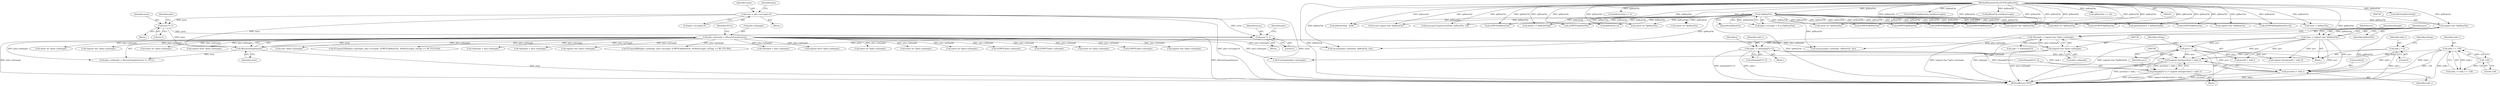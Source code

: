 digraph "1_gstreamer_bc2cdd57d549ab3ba59782e9b395d0cd683fd3ac@array" {
"1000800" [label="(Call,iadd_r = pSample[j*2+1])"];
"1000733" [label="(Call,*pSample = (signed char *)pIns->pSample)"];
"1000735" [label="(Call,(signed char *)pIns->pSample)"];
"1000180" [label="(Call,pIns->pSample = AllocateSample(mem))"];
"1000184" [label="(Call,AllocateSample(mem))"];
"1000157" [label="(Call,mem *= 2)"];
"1000112" [label="(Call,mem = pIns->nLength+6)"];
"1000170" [label="(Call,mem *= 2)"];
"1000771" [label="(Call,pSample[j*2+1] = (signed char)(psrc[len] + iadd_r))"];
"1000779" [label="(Call,(signed char)(psrc[len] + iadd_r))"];
"1000786" [label="(Call,psrc++)"];
"1000727" [label="(Call,*psrc = (signed char *)lpMemFile)"];
"1000729" [label="(Call,(signed char *)lpMemFile)"];
"1000129" [label="(Call,!lpMemFile)"];
"1000104" [label="(MethodParameterIn,LPCSTR lpMemFile)"];
"1000707" [label="(Call,iadd_r = 0)"];
"1000717" [label="(Call,iadd_r = -128)"];
"1000719" [label="(Call,-128)"];
"1000800" [label="(Call,iadd_r = pSample[j*2+1])"];
"1000781" [label="(Call,psrc[len] + iadd_r)"];
"1000265" [label="(Call,(const signed char *)lpMemFile)"];
"1000715" [label="(Call,iadd_l = iadd_r = -128)"];
"1001565" [label="(Call,(LPBYTE)lpMemFile)"];
"1001252" [label="(Call,(signed char *)pIns->pSample)"];
"1000114" [label="(Call,pIns->nLength+6)"];
"1000180" [label="(Call,pIns->pSample = AllocateSample(mem))"];
"1000475" [label="(Call,(short int *)pIns->pSample)"];
"1000764" [label="(Call,(signed char)(psrc[0] + iadd_l))"];
"1001272" [label="(Call,delta8 += lpMemFile[j])"];
"1000800" [label="(Call,iadd_r = pSample[j*2+1])"];
"1000957" [label="(Call,(LPBYTE)lpMemFile)"];
"1000635" [label="(Call,(signed char *)pIns->pSample)"];
"1000345" [label="(Call,(BYTE)lpMemFile[j])"];
"1002045" [label="(MethodReturn,UINT)"];
"1001816" [label="(Call,(signed short *)pIns->pSample)"];
"1002009" [label="(Call,memcpy(pIns->pSample, lpMemFile, len))"];
"1000175" [label="(Identifier,pIns)"];
"1000158" [label="(Identifier,mem)"];
"1000734" [label="(Identifier,pSample)"];
"1000792" [label="(Block,)"];
"1000771" [label="(Call,pSample[j*2+1] = (signed char)(psrc[len] + iadd_r))"];
"1000122" [label="(Identifier,pIns)"];
"1000162" [label="(Identifier,pIns)"];
"1001188" [label="(Call,(char *)pIns->pSample)"];
"1000712" [label="(Identifier,nFlags)"];
"1000793" [label="(Call,iadd_l = pSample[j*2])"];
"1000104" [label="(MethodParameterIn,LPCSTR lpMemFile)"];
"1000314" [label="(Call,memcpy(CompressionTable, lpMemFile, 16))"];
"1000785" [label="(Identifier,iadd_r)"];
"1000466" [label="(Call,memcpy(pIns->pSample, lpMemFile, len))"];
"1001180" [label="(Call,packcharacter = lpMemFile[8])"];
"1000965" [label="(Call,ITUnpack16Bit(pIns->pSample, pIns->nLength, (LPBYTE)lpMemFile, dwMemLength, (nFlags == RS_IT21516)))"];
"1000757" [label="(Block,)"];
"1000787" [label="(Identifier,psrc)"];
"1000179" [label="(Call,(pIns->pSample = AllocateSample(mem)) == NULL)"];
"1000766" [label="(Call,psrc[0] + iadd_l)"];
"1001106" [label="(Call,(short int *)lpMemFile)"];
"1001199" [label="(Call,lpMemFile+4)"];
"1000708" [label="(Identifier,iadd_r)"];
"1000322" [label="(Call,*pSample = pIns->pSample)"];
"1000112" [label="(Call,mem = pIns->nLength+6)"];
"1000159" [label="(Literal,2)"];
"1000238" [label="(Call,lpMemFile[j] - 0x80)"];
"1000172" [label="(Literal,2)"];
"1000217" [label="(Call,*pSample = pIns->pSample)"];
"1001335" [label="(Call,(LPBYTE)lpMemFile)"];
"1001738" [label="(Call,(LPBYTE)lpMemFile)"];
"1000772" [label="(Call,pSample[j*2+1])"];
"1000972" [label="(Call,(LPBYTE)lpMemFile)"];
"1000719" [label="(Call,-128)"];
"1000733" [label="(Call,*pSample = (signed char *)pIns->pSample)"];
"1000169" [label="(Block,)"];
"1000731" [label="(Identifier,lpMemFile)"];
"1000130" [label="(Identifier,lpMemFile)"];
"1000184" [label="(Call,AllocateSample(mem))"];
"1000529" [label="(Call,(signed char *)pIns->pSample)"];
"1000355" [label="(Call,lpMemFile[j] >> 4)"];
"1000950" [label="(Call,ITUnpack8Bit(pIns->pSample, pIns->nLength, (LPBYTE)lpMemFile, dwMemLength, (nFlags == RS_IT2158)))"];
"1000106" [label="(Block,)"];
"1000537" [label="(Call,(signed char *)lpMemFile)"];
"1000743" [label="(Identifier,len)"];
"1001176" [label="(Call,*psrc = lpMemFile)"];
"1001015" [label="(Call,(LPBYTE)lpMemFile)"];
"1000113" [label="(Identifier,mem)"];
"1000129" [label="(Call,!lpMemFile)"];
"1000701" [label="(Block,)"];
"1000186" [label="(Identifier,NULL)"];
"1000156" [label="(Block,)"];
"1000257" [label="(Call,*pSample = pIns->pSample)"];
"1000779" [label="(Call,(signed char)(psrc[len] + iadd_r))"];
"1001500" [label="(Call,(LPBYTE)lpMemFile)"];
"1000718" [label="(Identifier,iadd_r)"];
"1000185" [label="(Identifier,mem)"];
"1001643" [label="(Call,(signed short *)pIns->pSample)"];
"1001506" [label="(Call,(LPBYTE)(lpMemFile+dwMemLength))"];
"1000717" [label="(Call,iadd_r = -128)"];
"1000584" [label="(Call,(short int *)pIns->pSample)"];
"1000720" [label="(Literal,128)"];
"1000171" [label="(Identifier,mem)"];
"1000709" [label="(Literal,0)"];
"1000643" [label="(Call,(signed char *)lpMemFile)"];
"1001508" [label="(Call,lpMemFile+dwMemLength)"];
"1000844" [label="(Call,(short int *)lpMemFile)"];
"1000729" [label="(Call,(signed char *)lpMemFile)"];
"1001929" [label="(Call,(short int *)pIns->pSample)"];
"1000420" [label="(Call,(short int *)lpMemFile)"];
"1000781" [label="(Call,psrc[len] + iadd_r)"];
"1000786" [label="(Call,psrc++)"];
"1001112" [label="(Call,(short int *)pIns->pSample)"];
"1000850" [label="(Call,(short int *)pIns->pSample)"];
"1000727" [label="(Call,*psrc = (signed char *)lpMemFile)"];
"1000170" [label="(Call,mem *= 2)"];
"1001197" [label="(Call,(LPDWORD)(lpMemFile+4))"];
"1000157" [label="(Call,mem *= 2)"];
"1001514" [label="(Call,(LPBYTE)pIns->pSample)"];
"1000756" [label="(Identifier,j)"];
"1000123" [label="(Call,(pIns->nLength < 4) || (!lpMemFile))"];
"1000790" [label="(Identifier,nFlags)"];
"1000802" [label="(Call,pSample[j*2+1])"];
"1000728" [label="(Identifier,psrc)"];
"1000318" [label="(Call,lpMemFile += 16)"];
"1000735" [label="(Call,(signed char *)pIns->pSample)"];
"1000707" [label="(Call,iadd_r = 0)"];
"1002030" [label="(Call,FreeSample(pIns->pSample))"];
"1000592" [label="(Call,(short int *)lpMemFile)"];
"1001923" [label="(Call,(LPCBYTE)lpMemFile)"];
"1001327" [label="(Call,(LPBYTE)pIns->pSample)"];
"1000801" [label="(Identifier,iadd_r)"];
"1000181" [label="(Call,pIns->pSample)"];
"1000782" [label="(Call,psrc[len])"];
"1000412" [label="(Call,(short int *)pIns->pSample)"];
"1000737" [label="(Call,pIns->pSample)"];
"1001021" [label="(Call,(LPBYTE)pIns->pSample)"];
"1000800" -> "1000792"  [label="AST: "];
"1000800" -> "1000802"  [label="CFG: "];
"1000801" -> "1000800"  [label="AST: "];
"1000802" -> "1000800"  [label="AST: "];
"1000756" -> "1000800"  [label="CFG: "];
"1000800" -> "1002045"  [label="DDG: pSample[j*2+1]"];
"1000800" -> "1002045"  [label="DDG: iadd_r"];
"1000800" -> "1000779"  [label="DDG: iadd_r"];
"1000800" -> "1000781"  [label="DDG: iadd_r"];
"1000733" -> "1000800"  [label="DDG: pSample"];
"1000771" -> "1000800"  [label="DDG: pSample[j*2+1]"];
"1000733" -> "1000701"  [label="AST: "];
"1000733" -> "1000735"  [label="CFG: "];
"1000734" -> "1000733"  [label="AST: "];
"1000735" -> "1000733"  [label="AST: "];
"1000743" -> "1000733"  [label="CFG: "];
"1000733" -> "1002045"  [label="DDG: (signed char *)pIns->pSample"];
"1000733" -> "1002045"  [label="DDG: pSample"];
"1000735" -> "1000733"  [label="DDG: pIns->pSample"];
"1000733" -> "1000793"  [label="DDG: pSample"];
"1000735" -> "1000737"  [label="CFG: "];
"1000736" -> "1000735"  [label="AST: "];
"1000737" -> "1000735"  [label="AST: "];
"1000735" -> "1002045"  [label="DDG: pIns->pSample"];
"1000180" -> "1000735"  [label="DDG: pIns->pSample"];
"1000735" -> "1002030"  [label="DDG: pIns->pSample"];
"1000180" -> "1000179"  [label="AST: "];
"1000180" -> "1000184"  [label="CFG: "];
"1000181" -> "1000180"  [label="AST: "];
"1000184" -> "1000180"  [label="AST: "];
"1000186" -> "1000180"  [label="CFG: "];
"1000180" -> "1002045"  [label="DDG: AllocateSample(mem)"];
"1000180" -> "1002045"  [label="DDG: pIns->pSample"];
"1000180" -> "1000179"  [label="DDG: pIns->pSample"];
"1000184" -> "1000180"  [label="DDG: mem"];
"1000180" -> "1000217"  [label="DDG: pIns->pSample"];
"1000180" -> "1000257"  [label="DDG: pIns->pSample"];
"1000180" -> "1000322"  [label="DDG: pIns->pSample"];
"1000180" -> "1000412"  [label="DDG: pIns->pSample"];
"1000180" -> "1000466"  [label="DDG: pIns->pSample"];
"1000180" -> "1000475"  [label="DDG: pIns->pSample"];
"1000180" -> "1000529"  [label="DDG: pIns->pSample"];
"1000180" -> "1000584"  [label="DDG: pIns->pSample"];
"1000180" -> "1000635"  [label="DDG: pIns->pSample"];
"1000180" -> "1000850"  [label="DDG: pIns->pSample"];
"1000180" -> "1000950"  [label="DDG: pIns->pSample"];
"1000180" -> "1000965"  [label="DDG: pIns->pSample"];
"1000180" -> "1001021"  [label="DDG: pIns->pSample"];
"1000180" -> "1001112"  [label="DDG: pIns->pSample"];
"1000180" -> "1001188"  [label="DDG: pIns->pSample"];
"1000180" -> "1001252"  [label="DDG: pIns->pSample"];
"1000180" -> "1001327"  [label="DDG: pIns->pSample"];
"1000180" -> "1001514"  [label="DDG: pIns->pSample"];
"1000180" -> "1001643"  [label="DDG: pIns->pSample"];
"1000180" -> "1001816"  [label="DDG: pIns->pSample"];
"1000180" -> "1001929"  [label="DDG: pIns->pSample"];
"1000180" -> "1002009"  [label="DDG: pIns->pSample"];
"1000180" -> "1002030"  [label="DDG: pIns->pSample"];
"1000184" -> "1000185"  [label="CFG: "];
"1000185" -> "1000184"  [label="AST: "];
"1000184" -> "1002045"  [label="DDG: mem"];
"1000184" -> "1000179"  [label="DDG: mem"];
"1000157" -> "1000184"  [label="DDG: mem"];
"1000112" -> "1000184"  [label="DDG: mem"];
"1000170" -> "1000184"  [label="DDG: mem"];
"1000157" -> "1000156"  [label="AST: "];
"1000157" -> "1000159"  [label="CFG: "];
"1000158" -> "1000157"  [label="AST: "];
"1000159" -> "1000157"  [label="AST: "];
"1000162" -> "1000157"  [label="CFG: "];
"1000112" -> "1000157"  [label="DDG: mem"];
"1000157" -> "1000170"  [label="DDG: mem"];
"1000112" -> "1000106"  [label="AST: "];
"1000112" -> "1000114"  [label="CFG: "];
"1000113" -> "1000112"  [label="AST: "];
"1000114" -> "1000112"  [label="AST: "];
"1000122" -> "1000112"  [label="CFG: "];
"1000112" -> "1002045"  [label="DDG: pIns->nLength+6"];
"1000112" -> "1002045"  [label="DDG: mem"];
"1000112" -> "1000170"  [label="DDG: mem"];
"1000170" -> "1000169"  [label="AST: "];
"1000170" -> "1000172"  [label="CFG: "];
"1000171" -> "1000170"  [label="AST: "];
"1000172" -> "1000170"  [label="AST: "];
"1000175" -> "1000170"  [label="CFG: "];
"1000771" -> "1000757"  [label="AST: "];
"1000771" -> "1000779"  [label="CFG: "];
"1000772" -> "1000771"  [label="AST: "];
"1000779" -> "1000771"  [label="AST: "];
"1000787" -> "1000771"  [label="CFG: "];
"1000771" -> "1002045"  [label="DDG: pSample[j*2+1]"];
"1000771" -> "1002045"  [label="DDG: (signed char)(psrc[len] + iadd_r)"];
"1000779" -> "1000771"  [label="DDG: psrc[len] + iadd_r"];
"1000779" -> "1000781"  [label="CFG: "];
"1000780" -> "1000779"  [label="AST: "];
"1000781" -> "1000779"  [label="AST: "];
"1000779" -> "1002045"  [label="DDG: psrc[len] + iadd_r"];
"1000786" -> "1000779"  [label="DDG: psrc"];
"1000727" -> "1000779"  [label="DDG: psrc"];
"1000707" -> "1000779"  [label="DDG: iadd_r"];
"1000717" -> "1000779"  [label="DDG: iadd_r"];
"1000786" -> "1000757"  [label="AST: "];
"1000786" -> "1000787"  [label="CFG: "];
"1000787" -> "1000786"  [label="AST: "];
"1000790" -> "1000786"  [label="CFG: "];
"1000786" -> "1002045"  [label="DDG: psrc"];
"1000786" -> "1000764"  [label="DDG: psrc"];
"1000786" -> "1000766"  [label="DDG: psrc"];
"1000786" -> "1000781"  [label="DDG: psrc"];
"1000727" -> "1000786"  [label="DDG: psrc"];
"1000727" -> "1000701"  [label="AST: "];
"1000727" -> "1000729"  [label="CFG: "];
"1000728" -> "1000727"  [label="AST: "];
"1000729" -> "1000727"  [label="AST: "];
"1000734" -> "1000727"  [label="CFG: "];
"1000727" -> "1002045"  [label="DDG: (signed char *)lpMemFile"];
"1000727" -> "1002045"  [label="DDG: psrc"];
"1000729" -> "1000727"  [label="DDG: lpMemFile"];
"1000727" -> "1000764"  [label="DDG: psrc"];
"1000727" -> "1000766"  [label="DDG: psrc"];
"1000727" -> "1000781"  [label="DDG: psrc"];
"1000729" -> "1000731"  [label="CFG: "];
"1000730" -> "1000729"  [label="AST: "];
"1000731" -> "1000729"  [label="AST: "];
"1000729" -> "1002045"  [label="DDG: lpMemFile"];
"1000129" -> "1000729"  [label="DDG: lpMemFile"];
"1000104" -> "1000729"  [label="DDG: lpMemFile"];
"1000129" -> "1000123"  [label="AST: "];
"1000129" -> "1000130"  [label="CFG: "];
"1000130" -> "1000129"  [label="AST: "];
"1000123" -> "1000129"  [label="CFG: "];
"1000129" -> "1002045"  [label="DDG: lpMemFile"];
"1000129" -> "1000123"  [label="DDG: lpMemFile"];
"1000104" -> "1000129"  [label="DDG: lpMemFile"];
"1000129" -> "1000238"  [label="DDG: lpMemFile"];
"1000129" -> "1000265"  [label="DDG: lpMemFile"];
"1000129" -> "1000314"  [label="DDG: lpMemFile"];
"1000129" -> "1000420"  [label="DDG: lpMemFile"];
"1000129" -> "1000466"  [label="DDG: lpMemFile"];
"1000129" -> "1000537"  [label="DDG: lpMemFile"];
"1000129" -> "1000592"  [label="DDG: lpMemFile"];
"1000129" -> "1000643"  [label="DDG: lpMemFile"];
"1000129" -> "1000844"  [label="DDG: lpMemFile"];
"1000129" -> "1000957"  [label="DDG: lpMemFile"];
"1000129" -> "1000972"  [label="DDG: lpMemFile"];
"1000129" -> "1001015"  [label="DDG: lpMemFile"];
"1000129" -> "1001106"  [label="DDG: lpMemFile"];
"1000129" -> "1001176"  [label="DDG: lpMemFile"];
"1000129" -> "1001180"  [label="DDG: lpMemFile"];
"1000129" -> "1001197"  [label="DDG: lpMemFile"];
"1000129" -> "1001199"  [label="DDG: lpMemFile"];
"1000129" -> "1001272"  [label="DDG: lpMemFile"];
"1000129" -> "1001335"  [label="DDG: lpMemFile"];
"1000129" -> "1001500"  [label="DDG: lpMemFile"];
"1000129" -> "1001565"  [label="DDG: lpMemFile"];
"1000129" -> "1001738"  [label="DDG: lpMemFile"];
"1000129" -> "1001923"  [label="DDG: lpMemFile"];
"1000129" -> "1002009"  [label="DDG: lpMemFile"];
"1000104" -> "1000101"  [label="AST: "];
"1000104" -> "1002045"  [label="DDG: lpMemFile"];
"1000104" -> "1000238"  [label="DDG: lpMemFile"];
"1000104" -> "1000265"  [label="DDG: lpMemFile"];
"1000104" -> "1000314"  [label="DDG: lpMemFile"];
"1000104" -> "1000318"  [label="DDG: lpMemFile"];
"1000104" -> "1000345"  [label="DDG: lpMemFile"];
"1000104" -> "1000355"  [label="DDG: lpMemFile"];
"1000104" -> "1000420"  [label="DDG: lpMemFile"];
"1000104" -> "1000466"  [label="DDG: lpMemFile"];
"1000104" -> "1000537"  [label="DDG: lpMemFile"];
"1000104" -> "1000592"  [label="DDG: lpMemFile"];
"1000104" -> "1000643"  [label="DDG: lpMemFile"];
"1000104" -> "1000844"  [label="DDG: lpMemFile"];
"1000104" -> "1000957"  [label="DDG: lpMemFile"];
"1000104" -> "1000972"  [label="DDG: lpMemFile"];
"1000104" -> "1001015"  [label="DDG: lpMemFile"];
"1000104" -> "1001106"  [label="DDG: lpMemFile"];
"1000104" -> "1001176"  [label="DDG: lpMemFile"];
"1000104" -> "1001180"  [label="DDG: lpMemFile"];
"1000104" -> "1001197"  [label="DDG: lpMemFile"];
"1000104" -> "1001199"  [label="DDG: lpMemFile"];
"1000104" -> "1001272"  [label="DDG: lpMemFile"];
"1000104" -> "1001335"  [label="DDG: lpMemFile"];
"1000104" -> "1001500"  [label="DDG: lpMemFile"];
"1000104" -> "1001506"  [label="DDG: lpMemFile"];
"1000104" -> "1001508"  [label="DDG: lpMemFile"];
"1000104" -> "1001565"  [label="DDG: lpMemFile"];
"1000104" -> "1001738"  [label="DDG: lpMemFile"];
"1000104" -> "1001923"  [label="DDG: lpMemFile"];
"1000104" -> "1002009"  [label="DDG: lpMemFile"];
"1000707" -> "1000701"  [label="AST: "];
"1000707" -> "1000709"  [label="CFG: "];
"1000708" -> "1000707"  [label="AST: "];
"1000709" -> "1000707"  [label="AST: "];
"1000712" -> "1000707"  [label="CFG: "];
"1000707" -> "1002045"  [label="DDG: iadd_r"];
"1000707" -> "1000781"  [label="DDG: iadd_r"];
"1000717" -> "1000715"  [label="AST: "];
"1000717" -> "1000719"  [label="CFG: "];
"1000718" -> "1000717"  [label="AST: "];
"1000719" -> "1000717"  [label="AST: "];
"1000715" -> "1000717"  [label="CFG: "];
"1000717" -> "1002045"  [label="DDG: -128"];
"1000717" -> "1002045"  [label="DDG: iadd_r"];
"1000717" -> "1000715"  [label="DDG: iadd_r"];
"1000719" -> "1000717"  [label="DDG: 128"];
"1000717" -> "1000781"  [label="DDG: iadd_r"];
"1000719" -> "1000720"  [label="CFG: "];
"1000720" -> "1000719"  [label="AST: "];
"1000719" -> "1000715"  [label="DDG: 128"];
"1000781" -> "1000785"  [label="CFG: "];
"1000782" -> "1000781"  [label="AST: "];
"1000785" -> "1000781"  [label="AST: "];
"1000781" -> "1002045"  [label="DDG: iadd_r"];
"1000781" -> "1002045"  [label="DDG: psrc[len]"];
}

